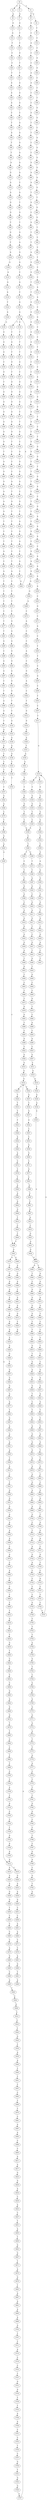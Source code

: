 strict digraph  {
	S0 -> S1 [ label = T ];
	S0 -> S2 [ label = C ];
	S0 -> S3 [ label = A ];
	S1 -> S4 [ label = C ];
	S1 -> S5 [ label = T ];
	S2 -> S6 [ label = A ];
	S3 -> S7 [ label = G ];
	S4 -> S8 [ label = T ];
	S5 -> S9 [ label = G ];
	S6 -> S10 [ label = G ];
	S7 -> S11 [ label = G ];
	S8 -> S12 [ label = C ];
	S9 -> S13 [ label = C ];
	S10 -> S14 [ label = A ];
	S11 -> S15 [ label = T ];
	S12 -> S16 [ label = C ];
	S13 -> S17 [ label = A ];
	S14 -> S18 [ label = T ];
	S15 -> S19 [ label = C ];
	S16 -> S20 [ label = A ];
	S17 -> S21 [ label = C ];
	S18 -> S22 [ label = C ];
	S19 -> S23 [ label = G ];
	S20 -> S24 [ label = G ];
	S21 -> S25 [ label = C ];
	S22 -> S26 [ label = C ];
	S23 -> S27 [ label = T ];
	S24 -> S28 [ label = C ];
	S25 -> S29 [ label = A ];
	S26 -> S30 [ label = T ];
	S27 -> S31 [ label = T ];
	S28 -> S32 [ label = C ];
	S29 -> S33 [ label = A ];
	S30 -> S34 [ label = A ];
	S31 -> S35 [ label = A ];
	S32 -> S36 [ label = T ];
	S33 -> S37 [ label = C ];
	S34 -> S38 [ label = A ];
	S35 -> S39 [ label = A ];
	S36 -> S40 [ label = G ];
	S37 -> S41 [ label = C ];
	S38 -> S42 [ label = A ];
	S39 -> S43 [ label = A ];
	S40 -> S44 [ label = G ];
	S41 -> S45 [ label = G ];
	S42 -> S46 [ label = C ];
	S43 -> S47 [ label = C ];
	S44 -> S48 [ label = C ];
	S45 -> S49 [ label = T ];
	S46 -> S50 [ label = T ];
	S47 -> S51 [ label = A ];
	S48 -> S52 [ label = A ];
	S49 -> S53 [ label = T ];
	S50 -> S54 [ label = A ];
	S51 -> S55 [ label = A ];
	S52 -> S56 [ label = G ];
	S53 -> S57 [ label = C ];
	S54 -> S58 [ label = T ];
	S55 -> S59 [ label = G ];
	S56 -> S60 [ label = G ];
	S57 -> S61 [ label = C ];
	S58 -> S62 [ label = T ];
	S59 -> S63 [ label = A ];
	S60 -> S64 [ label = G ];
	S61 -> S65 [ label = G ];
	S62 -> S66 [ label = A ];
	S63 -> S67 [ label = A ];
	S64 -> S68 [ label = A ];
	S65 -> S69 [ label = A ];
	S66 -> S70 [ label = G ];
	S67 -> S71 [ label = A ];
	S68 -> S72 [ label = G ];
	S69 -> S73 [ label = A ];
	S70 -> S74 [ label = A ];
	S71 -> S75 [ label = C ];
	S72 -> S76 [ label = T ];
	S73 -> S77 [ label = T ];
	S74 -> S78 [ label = A ];
	S75 -> S79 [ label = A ];
	S76 -> S80 [ label = G ];
	S77 -> S81 [ label = G ];
	S78 -> S82 [ label = G ];
	S79 -> S83 [ label = T ];
	S80 -> S84 [ label = G ];
	S81 -> S85 [ label = C ];
	S82 -> S86 [ label = G ];
	S83 -> S87 [ label = G ];
	S84 -> S88 [ label = T ];
	S85 -> S89 [ label = G ];
	S86 -> S90 [ label = T ];
	S87 -> S91 [ label = T ];
	S88 -> S92 [ label = C ];
	S89 -> S93 [ label = T ];
	S90 -> S94 [ label = G ];
	S91 -> S95 [ label = G ];
	S92 -> S96 [ label = C ];
	S93 -> S97 [ label = T ];
	S94 -> S98 [ label = T ];
	S95 -> S99 [ label = A ];
	S96 -> S100 [ label = T ];
	S97 -> S101 [ label = A ];
	S98 -> S102 [ label = A ];
	S99 -> S103 [ label = G ];
	S100 -> S104 [ label = C ];
	S101 -> S105 [ label = G ];
	S102 -> S106 [ label = A ];
	S103 -> S107 [ label = A ];
	S104 -> S108 [ label = C ];
	S105 -> S109 [ label = G ];
	S106 -> S110 [ label = A ];
	S107 -> S111 [ label = C ];
	S108 -> S112 [ label = A ];
	S109 -> S113 [ label = T ];
	S110 -> S114 [ label = A ];
	S111 -> S115 [ label = A ];
	S112 -> S116 [ label = A ];
	S113 -> S117 [ label = T ];
	S114 -> S118 [ label = A ];
	S115 -> S119 [ label = C ];
	S116 -> S120 [ label = C ];
	S117 -> S121 [ label = G ];
	S118 -> S122 [ label = T ];
	S119 -> S123 [ label = A ];
	S120 -> S124 [ label = G ];
	S121 -> S125 [ label = G ];
	S122 -> S126 [ label = A ];
	S123 -> S127 [ label = A ];
	S124 -> S128 [ label = C ];
	S125 -> S129 [ label = G ];
	S126 -> S130 [ label = A ];
	S127 -> S131 [ label = T ];
	S127 -> S132 [ label = G ];
	S128 -> S133 [ label = C ];
	S129 -> S134 [ label = G ];
	S130 -> S135 [ label = G ];
	S131 -> S136 [ label = T ];
	S132 -> S137 [ label = T ];
	S133 -> S138 [ label = T ];
	S134 -> S139 [ label = A ];
	S135 -> S140 [ label = A ];
	S136 -> S141 [ label = A ];
	S137 -> S142 [ label = T ];
	S138 -> S143 [ label = T ];
	S139 -> S144 [ label = A ];
	S140 -> S145 [ label = A ];
	S141 -> S146 [ label = T ];
	S142 -> S147 [ label = T ];
	S143 -> S148 [ label = C ];
	S144 -> S149 [ label = C ];
	S145 -> S150 [ label = C ];
	S146 -> S151 [ label = G ];
	S147 -> S152 [ label = A ];
	S148 -> S153 [ label = A ];
	S149 -> S154 [ label = C ];
	S150 -> S155 [ label = G ];
	S151 -> S156 [ label = T ];
	S152 -> S157 [ label = C ];
	S153 -> S158 [ label = G ];
	S154 -> S159 [ label = G ];
	S155 -> S160 [ label = T ];
	S156 -> S161 [ label = G ];
	S157 -> S162 [ label = G ];
	S158 -> S163 [ label = G ];
	S159 -> S164 [ label = G ];
	S160 -> S165 [ label = A ];
	S161 -> S166 [ label = G ];
	S162 -> S167 [ label = A ];
	S163 -> S168 [ label = G ];
	S164 -> S169 [ label = A ];
	S165 -> S170 [ label = A ];
	S166 -> S171 [ label = G ];
	S167 -> S172 [ label = A ];
	S168 -> S173 [ label = T ];
	S169 -> S174 [ label = A ];
	S170 -> S175 [ label = A ];
	S171 -> S176 [ label = A ];
	S172 -> S177 [ label = C ];
	S173 -> S178 [ label = C ];
	S174 -> S179 [ label = A ];
	S175 -> S180 [ label = A ];
	S176 -> S181 [ label = A ];
	S177 -> S182 [ label = T ];
	S178 -> S183 [ label = T ];
	S179 -> S184 [ label = C ];
	S180 -> S185 [ label = A ];
	S181 -> S186 [ label = G ];
	S182 -> S187 [ label = A ];
	S183 -> S188 [ label = G ];
	S184 -> S189 [ label = G ];
	S185 -> S190 [ label = G ];
	S186 -> S191 [ label = T ];
	S187 -> S192 [ label = C ];
	S188 -> S193 [ label = G ];
	S189 -> S194 [ label = G ];
	S190 -> S195 [ label = T ];
	S191 -> S196 [ label = C ];
	S192 -> S197 [ label = G ];
	S193 -> S198 [ label = T ];
	S194 -> S199 [ label = C ];
	S195 -> S200 [ label = A ];
	S196 -> S201 [ label = C ];
	S197 -> S202 [ label = G ];
	S198 -> S203 [ label = G ];
	S199 -> S204 [ label = T ];
	S200 -> S205 [ label = G ];
	S201 -> S206 [ label = C ];
	S202 -> S207 [ label = G ];
	S203 -> S208 [ label = A ];
	S204 -> S209 [ label = T ];
	S205 -> S210 [ label = G ];
	S206 -> S211 [ label = A ];
	S207 -> S212 [ label = A ];
	S208 -> S213 [ label = C ];
	S209 -> S214 [ label = C ];
	S210 -> S215 [ label = A ];
	S211 -> S216 [ label = T ];
	S212 -> S217 [ label = C ];
	S213 -> S218 [ label = G ];
	S214 -> S219 [ label = T ];
	S215 -> S220 [ label = A ];
	S216 -> S221 [ label = G ];
	S217 -> S222 [ label = G ];
	S218 -> S223 [ label = A ];
	S219 -> S224 [ label = C ];
	S220 -> S225 [ label = G ];
	S221 -> S226 [ label = T ];
	S222 -> S227 [ label = T ];
	S223 -> S228 [ label = A ];
	S224 -> S229 [ label = C ];
	S225 -> S230 [ label = T ];
	S226 -> S231 [ label = T ];
	S227 -> S232 [ label = A ];
	S228 -> S233 [ label = A ];
	S229 -> S234 [ label = G ];
	S230 -> S235 [ label = C ];
	S231 -> S236 [ label = C ];
	S232 -> S237 [ label = G ];
	S233 -> S238 [ label = C ];
	S234 -> S239 [ label = C ];
	S235 -> S240 [ label = T ];
	S236 -> S241 [ label = T ];
	S237 -> S242 [ label = A ];
	S238 -> S243 [ label = A ];
	S239 -> S244 [ label = G ];
	S240 -> S245 [ label = A ];
	S241 -> S246 [ label = C ];
	S242 -> S247 [ label = C ];
	S243 -> S248 [ label = A ];
	S244 -> S249 [ label = A ];
	S245 -> S250 [ label = C ];
	S246 -> S251 [ label = T ];
	S247 -> S252 [ label = A ];
	S248 -> S253 [ label = A ];
	S249 -> S254 [ label = G ];
	S250 -> S255 [ label = A ];
	S251 -> S256 [ label = A ];
	S252 -> S257 [ label = C ];
	S253 -> S258 [ label = A ];
	S254 -> S259 [ label = A ];
	S255 -> S260 [ label = T ];
	S256 -> S261 [ label = C ];
	S257 -> S262 [ label = A ];
	S258 -> S263 [ label = C ];
	S259 -> S264 [ label = G ];
	S260 -> S265 [ label = T ];
	S261 -> S266 [ label = T ];
	S262 -> S127 [ label = A ];
	S263 -> S267 [ label = G ];
	S264 -> S268 [ label = A ];
	S265 -> S269 [ label = T ];
	S266 -> S270 [ label = T ];
	S267 -> S271 [ label = C ];
	S268 -> S272 [ label = C ];
	S269 -> S273 [ label = C ];
	S270 -> S274 [ label = C ];
	S271 -> S275 [ label = A ];
	S272 -> S276 [ label = A ];
	S273 -> S277 [ label = T ];
	S274 -> S278 [ label = G ];
	S275 -> S279 [ label = C ];
	S276 -> S280 [ label = C ];
	S277 -> S281 [ label = T ];
	S278 -> S282 [ label = A ];
	S279 -> S283 [ label = T ];
	S280 -> S284 [ label = C ];
	S281 -> S285 [ label = A ];
	S282 -> S286 [ label = A ];
	S283 -> S287 [ label = T ];
	S284 -> S288 [ label = A ];
	S285 -> S289 [ label = C ];
	S286 -> S290 [ label = G ];
	S287 -> S291 [ label = C ];
	S288 -> S292 [ label = C ];
	S289 -> S293 [ label = A ];
	S290 -> S294 [ label = G ];
	S291 -> S295 [ label = G ];
	S292 -> S296 [ label = G ];
	S293 -> S297 [ label = A ];
	S294 -> S298 [ label = A ];
	S295 -> S299 [ label = C ];
	S296 -> S300 [ label = A ];
	S297 -> S301 [ label = C ];
	S298 -> S302 [ label = G ];
	S299 -> S303 [ label = T ];
	S300 -> S304 [ label = C ];
	S301 -> S305 [ label = T ];
	S302 -> S306 [ label = G ];
	S303 -> S307 [ label = C ];
	S304 -> S308 [ label = T ];
	S305 -> S309 [ label = A ];
	S306 -> S310 [ label = T ];
	S307 -> S311 [ label = T ];
	S308 -> S312 [ label = G ];
	S309 -> S313 [ label = A ];
	S310 -> S314 [ label = C ];
	S311 -> S315 [ label = G ];
	S312 -> S316 [ label = G ];
	S313 -> S317 [ label = C ];
	S314 -> S318 [ label = A ];
	S315 -> S319 [ label = A ];
	S315 -> S320 [ label = T ];
	S316 -> S321 [ label = A ];
	S317 -> S322 [ label = A ];
	S318 -> S323 [ label = A ];
	S319 -> S324 [ label = G ];
	S320 -> S325 [ label = C ];
	S321 -> S326 [ label = A ];
	S322 -> S327 [ label = T ];
	S323 -> S328 [ label = A ];
	S324 -> S329 [ label = G ];
	S325 -> S330 [ label = G ];
	S326 -> S331 [ label = T ];
	S327 -> S332 [ label = A ];
	S328 -> S333 [ label = A ];
	S329 -> S334 [ label = C ];
	S330 -> S335 [ label = G ];
	S331 -> S336 [ label = A ];
	S332 -> S337 [ label = T ];
	S333 -> S338 [ label = G ];
	S334 -> S339 [ label = G ];
	S335 -> S340 [ label = T ];
	S336 -> S341 [ label = G ];
	S337 -> S342 [ label = T ];
	S338 -> S343 [ label = T ];
	S339 -> S344 [ label = G ];
	S340 -> S345 [ label = C ];
	S341 -> S346 [ label = G ];
	S342 -> S347 [ label = T ];
	S343 -> S348 [ label = C ];
	S344 -> S349 [ label = A ];
	S345 -> S350 [ label = A ];
	S346 -> S351 [ label = T ];
	S347 -> S352 [ label = T ];
	S348 -> S353 [ label = T ];
	S349 -> S354 [ label = G ];
	S350 -> S355 [ label = C ];
	S351 -> S356 [ label = C ];
	S352 -> S357 [ label = C ];
	S353 -> S358 [ label = C ];
	S354 -> S359 [ label = C ];
	S355 -> S360 [ label = T ];
	S356 -> S361 [ label = G ];
	S357 -> S362 [ label = G ];
	S358 -> S363 [ label = G ];
	S359 -> S364 [ label = G ];
	S360 -> S365 [ label = T ];
	S360 -> S366 [ label = G ];
	S361 -> S367 [ label = G ];
	S362 -> S368 [ label = A ];
	S363 -> S369 [ label = G ];
	S363 -> S370 [ label = A ];
	S364 -> S371 [ label = A ];
	S365 -> S372 [ label = C ];
	S366 -> S373 [ label = T ];
	S367 -> S374 [ label = T ];
	S368 -> S375 [ label = C ];
	S369 -> S376 [ label = A ];
	S370 -> S377 [ label = C ];
	S371 -> S378 [ label = G ];
	S372 -> S379 [ label = T ];
	S373 -> S380 [ label = T ];
	S374 -> S381 [ label = C ];
	S375 -> S382 [ label = T ];
	S376 -> S383 [ label = G ];
	S377 -> S384 [ label = G ];
	S378 -> S385 [ label = G ];
	S379 -> S386 [ label = C ];
	S380 -> S387 [ label = A ];
	S381 -> S350 [ label = A ];
	S382 -> S388 [ label = T ];
	S383 -> S389 [ label = A ];
	S384 -> S390 [ label = A ];
	S385 -> S391 [ label = C ];
	S386 -> S392 [ label = G ];
	S387 -> S393 [ label = G ];
	S388 -> S394 [ label = G ];
	S389 -> S395 [ label = T ];
	S390 -> S396 [ label = A ];
	S391 -> S397 [ label = G ];
	S392 -> S398 [ label = G ];
	S393 -> S399 [ label = C ];
	S394 -> S400 [ label = A ];
	S395 -> S401 [ label = A ];
	S396 -> S402 [ label = A ];
	S397 -> S403 [ label = G ];
	S398 -> S404 [ label = C ];
	S399 -> S405 [ label = G ];
	S400 -> S406 [ label = A ];
	S401 -> S407 [ label = A ];
	S402 -> S408 [ label = G ];
	S403 -> S409 [ label = T ];
	S404 -> S410 [ label = G ];
	S405 -> S411 [ label = A ];
	S406 -> S412 [ label = A ];
	S407 -> S413 [ label = G ];
	S408 -> S414 [ label = A ];
	S409 -> S415 [ label = G ];
	S410 -> S416 [ label = G ];
	S411 -> S417 [ label = G ];
	S412 -> S418 [ label = A ];
	S412 -> S419 [ label = T ];
	S413 -> S420 [ label = T ];
	S414 -> S421 [ label = A ];
	S415 -> S422 [ label = C ];
	S416 -> S423 [ label = G ];
	S417 -> S424 [ label = T ];
	S418 -> S425 [ label = A ];
	S419 -> S426 [ label = G ];
	S420 -> S427 [ label = A ];
	S421 -> S428 [ label = A ];
	S422 -> S429 [ label = G ];
	S423 -> S430 [ label = G ];
	S424 -> S431 [ label = C ];
	S425 -> S432 [ label = A ];
	S426 -> S433 [ label = A ];
	S428 -> S434 [ label = A ];
	S429 -> S435 [ label = A ];
	S430 -> S436 [ label = G ];
	S431 -> S437 [ label = G ];
	S432 -> S438 [ label = G ];
	S433 -> S439 [ label = A ];
	S434 -> S440 [ label = A ];
	S435 -> S441 [ label = C ];
	S436 -> S442 [ label = G ];
	S437 -> S443 [ label = T ];
	S438 -> S444 [ label = G ];
	S439 -> S445 [ label = G ];
	S440 -> S446 [ label = G ];
	S441 -> S447 [ label = T ];
	S442 -> S448 [ label = T ];
	S443 -> S449 [ label = G ];
	S444 -> S450 [ label = T ];
	S445 -> S451 [ label = C ];
	S446 -> S452 [ label = T ];
	S448 -> S453 [ label = G ];
	S449 -> S454 [ label = T ];
	S450 -> S455 [ label = C ];
	S451 -> S456 [ label = C ];
	S452 -> S457 [ label = G ];
	S453 -> S458 [ label = T ];
	S454 -> S459 [ label = G ];
	S455 -> S460 [ label = C ];
	S456 -> S461 [ label = A ];
	S457 -> S462 [ label = G ];
	S458 -> S463 [ label = C ];
	S459 -> S464 [ label = C ];
	S460 -> S465 [ label = C ];
	S461 -> S466 [ label = A ];
	S462 -> S467 [ label = G ];
	S463 -> S468 [ label = T ];
	S464 -> S469 [ label = C ];
	S465 -> S470 [ label = C ];
	S466 -> S471 [ label = C ];
	S467 -> S472 [ label = A ];
	S468 -> S473 [ label = T ];
	S469 -> S474 [ label = G ];
	S470 -> S475 [ label = A ];
	S471 -> S476 [ label = C ];
	S472 -> S477 [ label = A ];
	S473 -> S478 [ label = G ];
	S474 -> S479 [ label = T ];
	S475 -> S480 [ label = G ];
	S476 -> S481 [ label = A ];
	S477 -> S482 [ label = T ];
	S478 -> S483 [ label = G ];
	S479 -> S484 [ label = C ];
	S480 -> S485 [ label = T ];
	S481 -> S486 [ label = G ];
	S482 -> S487 [ label = G ];
	S483 -> S488 [ label = T ];
	S484 -> S489 [ label = A ];
	S485 -> S490 [ label = C ];
	S486 -> S491 [ label = T ];
	S487 -> S492 [ label = A ];
	S488 -> S493 [ label = C ];
	S489 -> S494 [ label = C ];
	S490 -> S495 [ label = A ];
	S491 -> S496 [ label = A ];
	S492 -> S497 [ label = A ];
	S493 -> S498 [ label = G ];
	S494 -> S499 [ label = A ];
	S495 -> S500 [ label = T ];
	S497 -> S501 [ label = A ];
	S498 -> S502 [ label = T ];
	S499 -> S503 [ label = C ];
	S500 -> S504 [ label = C ];
	S501 -> S505 [ label = A ];
	S502 -> S506 [ label = G ];
	S503 -> S507 [ label = G ];
	S504 -> S508 [ label = A ];
	S505 -> S509 [ label = T ];
	S506 -> S510 [ label = G ];
	S507 -> S511 [ label = C ];
	S508 -> S512 [ label = C ];
	S509 -> S513 [ label = A ];
	S510 -> S514 [ label = G ];
	S511 -> S515 [ label = G ];
	S512 -> S516 [ label = C ];
	S513 -> S517 [ label = C ];
	S514 -> S518 [ label = G ];
	S515 -> S519 [ label = A ];
	S516 -> S520 [ label = T ];
	S517 -> S521 [ label = T ];
	S518 -> S522 [ label = A ];
	S518 -> S523 [ label = T ];
	S519 -> S524 [ label = C ];
	S520 -> S525 [ label = G ];
	S521 -> S526 [ label = G ];
	S522 -> S527 [ label = G ];
	S523 -> S528 [ label = T ];
	S524 -> S529 [ label = G ];
	S525 -> S530 [ label = T ];
	S526 -> S531 [ label = G ];
	S527 -> S532 [ label = C ];
	S528 -> S533 [ label = T ];
	S529 -> S534 [ label = A ];
	S530 -> S535 [ label = A ];
	S531 -> S536 [ label = G ];
	S532 -> S537 [ label = G ];
	S533 -> S538 [ label = T ];
	S534 -> S539 [ label = G ];
	S535 -> S540 [ label = A ];
	S536 -> S541 [ label = A ];
	S537 -> S542 [ label = A ];
	S538 -> S543 [ label = T ];
	S539 -> S544 [ label = G ];
	S540 -> S545 [ label = T ];
	S541 -> S546 [ label = A ];
	S542 -> S547 [ label = C ];
	S543 -> S548 [ label = T ];
	S544 -> S549 [ label = T ];
	S544 -> S550 [ label = G ];
	S545 -> S551 [ label = T ];
	S546 -> S552 [ label = A ];
	S547 -> S553 [ label = C ];
	S548 -> S554 [ label = A ];
	S549 -> S555 [ label = G ];
	S550 -> S556 [ label = T ];
	S551 -> S557 [ label = T ];
	S552 -> S558 [ label = A ];
	S553 -> S559 [ label = G ];
	S554 -> S560 [ label = C ];
	S555 -> S561 [ label = G ];
	S556 -> S562 [ label = C ];
	S557 -> S563 [ label = C ];
	S558 -> S564 [ label = C ];
	S559 -> S565 [ label = G ];
	S560 -> S566 [ label = A ];
	S561 -> S567 [ label = G ];
	S562 -> S568 [ label = G ];
	S563 -> S569 [ label = T ];
	S564 -> S570 [ label = A ];
	S565 -> S571 [ label = C ];
	S566 -> S572 [ label = C ];
	S567 -> S573 [ label = A ];
	S568 -> S574 [ label = G ];
	S569 -> S575 [ label = T ];
	S570 -> S576 [ label = C ];
	S571 -> S577 [ label = G ];
	S572 -> S578 [ label = C ];
	S573 -> S579 [ label = G ];
	S574 -> S580 [ label = G ];
	S575 -> S581 [ label = C ];
	S576 -> S582 [ label = A ];
	S577 -> S583 [ label = C ];
	S578 -> S584 [ label = T ];
	S579 -> S585 [ label = T ];
	S580 -> S586 [ label = G ];
	S581 -> S587 [ label = A ];
	S582 -> S588 [ label = C ];
	S583 -> S589 [ label = G ];
	S584 -> S590 [ label = A ];
	S585 -> S591 [ label = C ];
	S586 -> S592 [ label = T ];
	S587 -> S593 [ label = A ];
	S588 -> S594 [ label = C ];
	S589 -> S595 [ label = C ];
	S590 -> S596 [ label = A ];
	S591 -> S597 [ label = C ];
	S592 -> S598 [ label = T ];
	S593 -> S599 [ label = C ];
	S594 -> S600 [ label = T ];
	S595 -> S601 [ label = C ];
	S596 -> S602 [ label = A ];
	S597 -> S603 [ label = C ];
	S598 -> S604 [ label = T ];
	S599 -> S605 [ label = C ];
	S600 -> S606 [ label = T ];
	S601 -> S607 [ label = G ];
	S602 -> S608 [ label = G ];
	S603 -> S609 [ label = T ];
	S604 -> S610 [ label = G ];
	S605 -> S611 [ label = A ];
	S606 -> S612 [ label = T ];
	S607 -> S613 [ label = A ];
	S608 -> S614 [ label = T ];
	S609 -> S615 [ label = C ];
	S610 -> S616 [ label = T ];
	S611 -> S617 [ label = A ];
	S612 -> S618 [ label = A ];
	S613 -> S619 [ label = C ];
	S614 -> S620 [ label = C ];
	S615 -> S621 [ label = C ];
	S616 -> S622 [ label = G ];
	S617 -> S623 [ label = G ];
	S618 -> S624 [ label = T ];
	S619 -> S625 [ label = G ];
	S620 -> S626 [ label = T ];
	S621 -> S627 [ label = G ];
	S622 -> S628 [ label = A ];
	S623 -> S629 [ label = G ];
	S624 -> S630 [ label = T ];
	S625 -> S631 [ label = A ];
	S626 -> S358 [ label = C ];
	S627 -> S632 [ label = G ];
	S628 -> S633 [ label = G ];
	S629 -> S634 [ label = A ];
	S630 -> S635 [ label = G ];
	S631 -> S636 [ label = G ];
	S632 -> S637 [ label = A ];
	S633 -> S638 [ label = G ];
	S634 -> S639 [ label = C ];
	S635 -> S640 [ label = T ];
	S636 -> S544 [ label = G ];
	S637 -> S641 [ label = A ];
	S638 -> S642 [ label = T ];
	S639 -> S643 [ label = A ];
	S640 -> S644 [ label = C ];
	S641 -> S645 [ label = G ];
	S642 -> S646 [ label = C ];
	S643 -> S647 [ label = C ];
	S644 -> S648 [ label = C ];
	S645 -> S649 [ label = T ];
	S646 -> S650 [ label = T ];
	S647 -> S651 [ label = T ];
	S648 -> S652 [ label = C ];
	S649 -> S653 [ label = C ];
	S650 -> S654 [ label = G ];
	S651 -> S655 [ label = A ];
	S652 -> S656 [ label = C ];
	S653 -> S657 [ label = G ];
	S654 -> S658 [ label = A ];
	S655 -> S659 [ label = T ];
	S656 -> S660 [ label = G ];
	S657 -> S661 [ label = A ];
	S658 -> S662 [ label = G ];
	S659 -> S663 [ label = G ];
	S660 -> S664 [ label = A ];
	S661 -> S665 [ label = G ];
	S662 -> S666 [ label = G ];
	S663 -> S667 [ label = G ];
	S664 -> S668 [ label = G ];
	S665 -> S669 [ label = T ];
	S666 -> S670 [ label = G ];
	S667 -> S671 [ label = T ];
	S668 -> S672 [ label = G ];
	S669 -> S673 [ label = T ];
	S670 -> S674 [ label = G ];
	S671 -> S675 [ label = A ];
	S672 -> S676 [ label = T ];
	S673 -> S677 [ label = G ];
	S674 -> S678 [ label = A ];
	S675 -> S679 [ label = G ];
	S676 -> S680 [ label = T ];
	S677 -> S681 [ label = C ];
	S678 -> S682 [ label = A ];
	S679 -> S683 [ label = T ];
	S680 -> S684 [ label = C ];
	S681 -> S685 [ label = C ];
	S682 -> S686 [ label = G ];
	S683 -> S687 [ label = A ];
	S684 -> S688 [ label = C ];
	S685 -> S689 [ label = G ];
	S686 -> S690 [ label = A ];
	S687 -> S691 [ label = A ];
	S688 -> S692 [ label = T ];
	S689 -> S693 [ label = G ];
	S690 -> S694 [ label = C ];
	S691 -> S695 [ label = A ];
	S692 -> S696 [ label = T ];
	S693 -> S697 [ label = C ];
	S694 -> S698 [ label = A ];
	S695 -> S699 [ label = A ];
	S696 -> S700 [ label = C ];
	S697 -> S701 [ label = T ];
	S698 -> S702 [ label = G ];
	S699 -> S703 [ label = G ];
	S700 -> S704 [ label = T ];
	S701 -> S705 [ label = G ];
	S702 -> S706 [ label = C ];
	S703 -> S707 [ label = T ];
	S704 -> S708 [ label = A ];
	S705 -> S709 [ label = G ];
	S706 -> S710 [ label = T ];
	S707 -> S711 [ label = T ];
	S708 -> S712 [ label = T ];
	S709 -> S713 [ label = A ];
	S710 -> S714 [ label = G ];
	S711 -> S715 [ label = A ];
	S712 -> S716 [ label = A ];
	S713 -> S717 [ label = C ];
	S714 -> S718 [ label = A ];
	S715 -> S719 [ label = C ];
	S716 -> S720 [ label = C ];
	S717 -> S721 [ label = G ];
	S718 -> S722 [ label = G ];
	S719 -> S723 [ label = C ];
	S720 -> S724 [ label = T ];
	S721 -> S725 [ label = T ];
	S722 -> S726 [ label = A ];
	S723 -> S727 [ label = T ];
	S724 -> S728 [ label = T ];
	S725 -> S729 [ label = C ];
	S726 -> S730 [ label = C ];
	S727 -> S731 [ label = G ];
	S728 -> S732 [ label = G ];
	S729 -> S733 [ label = G ];
	S730 -> S734 [ label = C ];
	S731 -> S735 [ label = G ];
	S732 -> S736 [ label = A ];
	S733 -> S737 [ label = C ];
	S734 -> S738 [ label = C ];
	S735 -> S739 [ label = T ];
	S736 -> S740 [ label = A ];
	S737 -> S741 [ label = T ];
	S738 -> S742 [ label = C ];
	S739 -> S743 [ label = T ];
	S740 -> S412 [ label = A ];
	S741 -> S744 [ label = C ];
	S742 -> S745 [ label = G ];
	S743 -> S746 [ label = A ];
	S744 -> S747 [ label = T ];
	S745 -> S748 [ label = T ];
	S746 -> S749 [ label = A ];
	S747 -> S315 [ label = G ];
	S748 -> S750 [ label = C ];
	S749 -> S751 [ label = C ];
	S750 -> S752 [ label = T ];
	S751 -> S753 [ label = C ];
	S752 -> S754 [ label = T ];
	S753 -> S755 [ label = T ];
	S754 -> S756 [ label = A ];
	S755 -> S757 [ label = C ];
	S756 -> S758 [ label = A ];
	S757 -> S759 [ label = G ];
	S758 -> S760 [ label = G ];
	S759 -> S761 [ label = T ];
	S760 -> S762 [ label = T ];
	S761 -> S763 [ label = G ];
	S762 -> S764 [ label = C ];
	S763 -> S765 [ label = G ];
	S764 -> S766 [ label = G ];
	S765 -> S767 [ label = G ];
	S766 -> S768 [ label = G ];
	S767 -> S518 [ label = G ];
	S768 -> S769 [ label = A ];
	S769 -> S770 [ label = G ];
	S770 -> S771 [ label = G ];
	S771 -> S772 [ label = G ];
	S772 -> S773 [ label = A ];
	S773 -> S774 [ label = T ];
	S774 -> S775 [ label = T ];
	S775 -> S776 [ label = A ];
	S776 -> S777 [ label = A ];
	S777 -> S778 [ label = C ];
	S778 -> S779 [ label = T ];
	S779 -> S780 [ label = T ];
	S780 -> S781 [ label = T ];
	S781 -> S782 [ label = G ];
	S782 -> S783 [ label = G ];
	S783 -> S784 [ label = C ];
	S784 -> S785 [ label = C ];
	S785 -> S786 [ label = T ];
	S786 -> S787 [ label = C ];
	S787 -> S788 [ label = G ];
	S788 -> S789 [ label = A ];
	S789 -> S790 [ label = C ];
	S790 -> S791 [ label = G ];
	S791 -> S792 [ label = T ];
	S792 -> S793 [ label = A ];
}
